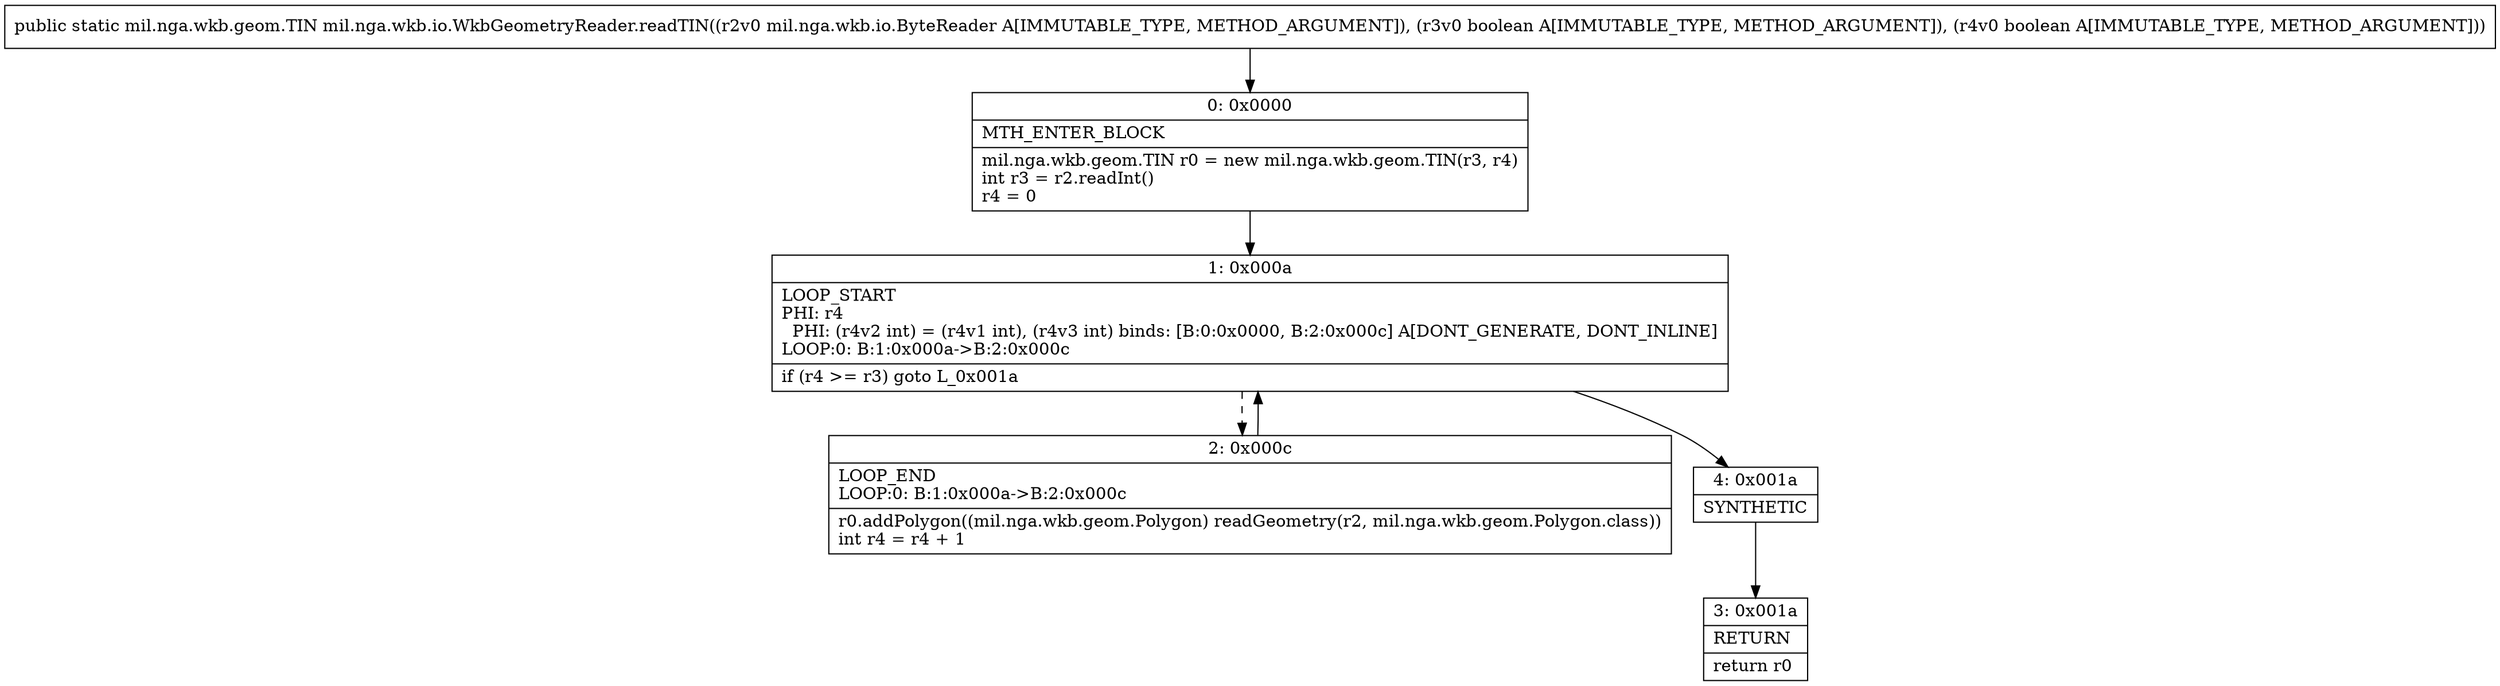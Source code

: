 digraph "CFG formil.nga.wkb.io.WkbGeometryReader.readTIN(Lmil\/nga\/wkb\/io\/ByteReader;ZZ)Lmil\/nga\/wkb\/geom\/TIN;" {
Node_0 [shape=record,label="{0\:\ 0x0000|MTH_ENTER_BLOCK\l|mil.nga.wkb.geom.TIN r0 = new mil.nga.wkb.geom.TIN(r3, r4)\lint r3 = r2.readInt()\lr4 = 0\l}"];
Node_1 [shape=record,label="{1\:\ 0x000a|LOOP_START\lPHI: r4 \l  PHI: (r4v2 int) = (r4v1 int), (r4v3 int) binds: [B:0:0x0000, B:2:0x000c] A[DONT_GENERATE, DONT_INLINE]\lLOOP:0: B:1:0x000a\-\>B:2:0x000c\l|if (r4 \>= r3) goto L_0x001a\l}"];
Node_2 [shape=record,label="{2\:\ 0x000c|LOOP_END\lLOOP:0: B:1:0x000a\-\>B:2:0x000c\l|r0.addPolygon((mil.nga.wkb.geom.Polygon) readGeometry(r2, mil.nga.wkb.geom.Polygon.class))\lint r4 = r4 + 1\l}"];
Node_3 [shape=record,label="{3\:\ 0x001a|RETURN\l|return r0\l}"];
Node_4 [shape=record,label="{4\:\ 0x001a|SYNTHETIC\l}"];
MethodNode[shape=record,label="{public static mil.nga.wkb.geom.TIN mil.nga.wkb.io.WkbGeometryReader.readTIN((r2v0 mil.nga.wkb.io.ByteReader A[IMMUTABLE_TYPE, METHOD_ARGUMENT]), (r3v0 boolean A[IMMUTABLE_TYPE, METHOD_ARGUMENT]), (r4v0 boolean A[IMMUTABLE_TYPE, METHOD_ARGUMENT])) }"];
MethodNode -> Node_0;
Node_0 -> Node_1;
Node_1 -> Node_2[style=dashed];
Node_1 -> Node_4;
Node_2 -> Node_1;
Node_4 -> Node_3;
}

